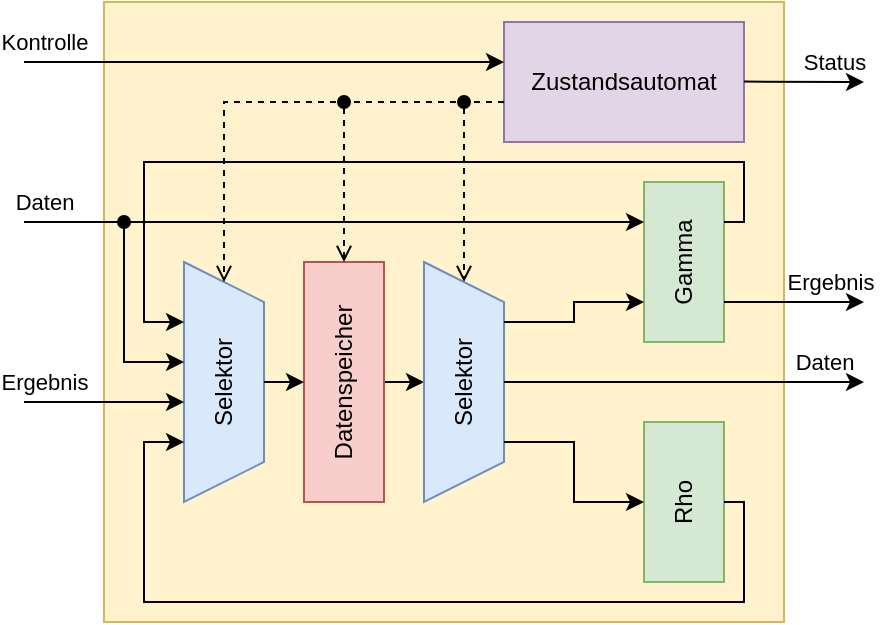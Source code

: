 <mxfile version="21.6.2" type="device">
  <diagram name="Page-1" id="16e2658f-23c8-b752-8be9-c03fbebb8bbe">
    <mxGraphModel dx="1161" dy="638" grid="1" gridSize="10" guides="1" tooltips="1" connect="1" arrows="1" fold="1" page="1" pageScale="1" pageWidth="1100" pageHeight="850" background="none" math="0" shadow="0">
      <root>
        <mxCell id="0" />
        <mxCell id="1" parent="0" />
        <mxCell id="vBubRpKqPmv8FWI-1EZi-72" value="" style="rounded=0;whiteSpace=wrap;html=1;fillColor=#fff2cc;strokeColor=#d6b656;" parent="1" vertex="1">
          <mxGeometry x="250" y="120" width="340" height="310" as="geometry" />
        </mxCell>
        <mxCell id="vBubRpKqPmv8FWI-1EZi-27" value="" style="endArrow=classic;html=1;rounded=0;" parent="1" source="vBubRpKqPmv8FWI-1EZi-22" target="vBubRpKqPmv8FWI-1EZi-24" edge="1">
          <mxGeometry width="50" height="50" relative="1" as="geometry">
            <mxPoint x="230" y="350" as="sourcePoint" />
            <mxPoint x="280" y="300" as="targetPoint" />
          </mxGeometry>
        </mxCell>
        <mxCell id="vBubRpKqPmv8FWI-1EZi-29" value="" style="endArrow=open;html=1;rounded=0;dashed=1;endFill=0;startArrow=oval;startFill=1;" parent="1" target="vBubRpKqPmv8FWI-1EZi-24" edge="1">
          <mxGeometry width="50" height="50" relative="1" as="geometry">
            <mxPoint x="430" y="170" as="sourcePoint" />
            <mxPoint x="290" y="190" as="targetPoint" />
            <Array as="points">
              <mxPoint x="430" y="220" />
            </Array>
          </mxGeometry>
        </mxCell>
        <mxCell id="vBubRpKqPmv8FWI-1EZi-37" value="" style="group" parent="1" vertex="1" connectable="0">
          <mxGeometry x="350" y="250" width="40" height="120" as="geometry" />
        </mxCell>
        <mxCell id="vBubRpKqPmv8FWI-1EZi-22" value="" style="rounded=0;whiteSpace=wrap;html=1;fillColor=#f8cecc;strokeColor=#b85450;" parent="vBubRpKqPmv8FWI-1EZi-37" vertex="1">
          <mxGeometry width="40" height="120" as="geometry" />
        </mxCell>
        <mxCell id="vBubRpKqPmv8FWI-1EZi-23" value="&lt;div&gt;Datenspeicher&lt;/div&gt;" style="text;html=1;strokeColor=none;fillColor=none;align=center;verticalAlign=middle;whiteSpace=wrap;rounded=0;rotation=-90;" parent="vBubRpKqPmv8FWI-1EZi-37" vertex="1">
          <mxGeometry x="-10" y="45" width="60" height="30" as="geometry" />
        </mxCell>
        <mxCell id="vBubRpKqPmv8FWI-1EZi-38" value="" style="group" parent="1" vertex="1" connectable="0">
          <mxGeometry x="410" y="250" width="40" height="120" as="geometry" />
        </mxCell>
        <mxCell id="vBubRpKqPmv8FWI-1EZi-24" value="" style="shape=trapezoid;perimeter=trapezoidPerimeter;whiteSpace=wrap;html=1;fixedSize=1;rotation=90;fillColor=#dae8fc;strokeColor=#6c8ebf;" parent="vBubRpKqPmv8FWI-1EZi-38" vertex="1">
          <mxGeometry x="-40" y="40" width="120" height="40" as="geometry" />
        </mxCell>
        <mxCell id="vBubRpKqPmv8FWI-1EZi-28" value="&lt;div&gt;Selektor&lt;/div&gt;" style="text;html=1;strokeColor=none;fillColor=none;align=center;verticalAlign=middle;whiteSpace=wrap;rounded=0;rotation=-90;" parent="vBubRpKqPmv8FWI-1EZi-38" vertex="1">
          <mxGeometry x="-10" y="45" width="60" height="30" as="geometry" />
        </mxCell>
        <mxCell id="vBubRpKqPmv8FWI-1EZi-39" value="" style="group;fillColor=#e1d5e7;strokeColor=#9673a6;" parent="1" vertex="1" connectable="0">
          <mxGeometry x="450" y="130" width="120" height="60" as="geometry" />
        </mxCell>
        <mxCell id="vBubRpKqPmv8FWI-1EZi-25" value="" style="rounded=0;whiteSpace=wrap;html=1;fillColor=#e1d5e7;strokeColor=#9673a6;" parent="vBubRpKqPmv8FWI-1EZi-39" vertex="1">
          <mxGeometry width="120" height="60" as="geometry" />
        </mxCell>
        <mxCell id="vBubRpKqPmv8FWI-1EZi-26" value="Zustandsautomat" style="text;html=1;strokeColor=none;fillColor=none;align=center;verticalAlign=middle;whiteSpace=wrap;rounded=0;" parent="vBubRpKqPmv8FWI-1EZi-39" vertex="1">
          <mxGeometry x="30" y="15" width="60" height="30" as="geometry" />
        </mxCell>
        <mxCell id="vBubRpKqPmv8FWI-1EZi-40" value="" style="group" parent="1" vertex="1" connectable="0">
          <mxGeometry x="290" y="250" width="40" height="120" as="geometry" />
        </mxCell>
        <mxCell id="vBubRpKqPmv8FWI-1EZi-41" value="" style="shape=trapezoid;perimeter=trapezoidPerimeter;whiteSpace=wrap;html=1;fixedSize=1;rotation=90;fillColor=#dae8fc;strokeColor=#6c8ebf;" parent="vBubRpKqPmv8FWI-1EZi-40" vertex="1">
          <mxGeometry x="-40" y="40" width="120" height="40" as="geometry" />
        </mxCell>
        <mxCell id="vBubRpKqPmv8FWI-1EZi-42" value="&lt;div&gt;Selektor&lt;/div&gt;" style="text;html=1;strokeColor=none;fillColor=none;align=center;verticalAlign=middle;whiteSpace=wrap;rounded=0;rotation=-90;" parent="vBubRpKqPmv8FWI-1EZi-40" vertex="1">
          <mxGeometry x="-10" y="45" width="60" height="30" as="geometry" />
        </mxCell>
        <mxCell id="vBubRpKqPmv8FWI-1EZi-43" style="edgeStyle=orthogonalEdgeStyle;rounded=0;orthogonalLoop=1;jettySize=auto;html=1;exitX=0.5;exitY=0;exitDx=0;exitDy=0;entryX=0;entryY=0.5;entryDx=0;entryDy=0;" parent="1" source="vBubRpKqPmv8FWI-1EZi-41" target="vBubRpKqPmv8FWI-1EZi-22" edge="1">
          <mxGeometry relative="1" as="geometry" />
        </mxCell>
        <mxCell id="vBubRpKqPmv8FWI-1EZi-46" value="" style="group" parent="1" vertex="1" connectable="0">
          <mxGeometry x="520" y="210" width="40" height="80" as="geometry" />
        </mxCell>
        <mxCell id="vBubRpKqPmv8FWI-1EZi-44" value="" style="rounded=0;whiteSpace=wrap;html=1;fillColor=#d5e8d4;strokeColor=#82b366;" parent="vBubRpKqPmv8FWI-1EZi-46" vertex="1">
          <mxGeometry width="40" height="80" as="geometry" />
        </mxCell>
        <mxCell id="vBubRpKqPmv8FWI-1EZi-45" value="&lt;div&gt;Gamma&lt;/div&gt;" style="text;html=1;strokeColor=none;fillColor=none;align=center;verticalAlign=middle;whiteSpace=wrap;rounded=0;rotation=-90;" parent="vBubRpKqPmv8FWI-1EZi-46" vertex="1">
          <mxGeometry x="-10" y="25" width="60" height="30" as="geometry" />
        </mxCell>
        <mxCell id="vBubRpKqPmv8FWI-1EZi-47" value="" style="group" parent="1" vertex="1" connectable="0">
          <mxGeometry x="520" y="330" width="40" height="80" as="geometry" />
        </mxCell>
        <mxCell id="vBubRpKqPmv8FWI-1EZi-48" value="" style="rounded=0;whiteSpace=wrap;html=1;fillColor=#d5e8d4;strokeColor=#82b366;" parent="vBubRpKqPmv8FWI-1EZi-47" vertex="1">
          <mxGeometry width="40" height="80" as="geometry" />
        </mxCell>
        <mxCell id="vBubRpKqPmv8FWI-1EZi-49" value="&lt;div&gt;Rho&lt;/div&gt;" style="text;html=1;strokeColor=none;fillColor=none;align=center;verticalAlign=middle;whiteSpace=wrap;rounded=0;rotation=-90;" parent="vBubRpKqPmv8FWI-1EZi-47" vertex="1">
          <mxGeometry x="-10" y="25" width="60" height="30" as="geometry" />
        </mxCell>
        <mxCell id="vBubRpKqPmv8FWI-1EZi-50" style="edgeStyle=orthogonalEdgeStyle;rounded=0;orthogonalLoop=1;jettySize=auto;html=1;exitX=0.25;exitY=0;exitDx=0;exitDy=0;entryX=0;entryY=0.75;entryDx=0;entryDy=0;" parent="1" source="vBubRpKqPmv8FWI-1EZi-24" target="vBubRpKqPmv8FWI-1EZi-44" edge="1">
          <mxGeometry relative="1" as="geometry" />
        </mxCell>
        <mxCell id="vBubRpKqPmv8FWI-1EZi-51" style="edgeStyle=orthogonalEdgeStyle;rounded=0;orthogonalLoop=1;jettySize=auto;html=1;exitX=0.75;exitY=0;exitDx=0;exitDy=0;entryX=0;entryY=0.5;entryDx=0;entryDy=0;" parent="1" source="vBubRpKqPmv8FWI-1EZi-24" target="vBubRpKqPmv8FWI-1EZi-48" edge="1">
          <mxGeometry relative="1" as="geometry" />
        </mxCell>
        <mxCell id="vBubRpKqPmv8FWI-1EZi-55" style="edgeStyle=orthogonalEdgeStyle;rounded=0;orthogonalLoop=1;jettySize=auto;html=1;exitX=1;exitY=0.5;exitDx=0;exitDy=0;entryX=0.75;entryY=1;entryDx=0;entryDy=0;" parent="1" source="vBubRpKqPmv8FWI-1EZi-48" target="vBubRpKqPmv8FWI-1EZi-41" edge="1">
          <mxGeometry relative="1" as="geometry">
            <mxPoint x="260" y="450" as="targetPoint" />
            <Array as="points">
              <mxPoint x="570" y="370" />
              <mxPoint x="570" y="420" />
              <mxPoint x="270" y="420" />
              <mxPoint x="270" y="340" />
            </Array>
          </mxGeometry>
        </mxCell>
        <mxCell id="vBubRpKqPmv8FWI-1EZi-56" style="edgeStyle=orthogonalEdgeStyle;rounded=0;orthogonalLoop=1;jettySize=auto;html=1;exitX=1;exitY=0.25;exitDx=0;exitDy=0;entryX=0.25;entryY=1;entryDx=0;entryDy=0;" parent="1" source="vBubRpKqPmv8FWI-1EZi-44" target="vBubRpKqPmv8FWI-1EZi-41" edge="1">
          <mxGeometry relative="1" as="geometry">
            <Array as="points">
              <mxPoint x="570" y="230" />
              <mxPoint x="570" y="200" />
              <mxPoint x="270" y="200" />
              <mxPoint x="270" y="280" />
            </Array>
          </mxGeometry>
        </mxCell>
        <mxCell id="vBubRpKqPmv8FWI-1EZi-64" value="" style="endArrow=open;html=1;rounded=0;dashed=1;entryX=0.5;entryY=0;entryDx=0;entryDy=0;endFill=0;startArrow=oval;startFill=1;" parent="1" target="vBubRpKqPmv8FWI-1EZi-22" edge="1">
          <mxGeometry width="50" height="50" relative="1" as="geometry">
            <mxPoint x="370" y="170" as="sourcePoint" />
            <mxPoint x="540" y="120" as="targetPoint" />
          </mxGeometry>
        </mxCell>
        <mxCell id="vBubRpKqPmv8FWI-1EZi-68" value="" style="endArrow=classic;html=1;rounded=0;entryX=0;entryY=0.25;entryDx=0;entryDy=0;startArrow=none;startFill=0;" parent="1" target="vBubRpKqPmv8FWI-1EZi-44" edge="1">
          <mxGeometry width="50" height="50" relative="1" as="geometry">
            <mxPoint x="210" y="230" as="sourcePoint" />
            <mxPoint x="220" y="250" as="targetPoint" />
            <Array as="points">
              <mxPoint x="260" y="230" />
            </Array>
          </mxGeometry>
        </mxCell>
        <mxCell id="vBubRpKqPmv8FWI-1EZi-75" value="Daten" style="edgeLabel;html=1;align=center;verticalAlign=middle;resizable=0;points=[];labelBackgroundColor=none;" parent="vBubRpKqPmv8FWI-1EZi-68" vertex="1" connectable="0">
          <mxGeometry x="-0.967" y="-1" relative="1" as="geometry">
            <mxPoint x="5" y="-11" as="offset" />
          </mxGeometry>
        </mxCell>
        <mxCell id="vBubRpKqPmv8FWI-1EZi-69" value="" style="endArrow=classic;html=1;rounded=0;" parent="1" edge="1">
          <mxGeometry width="50" height="50" relative="1" as="geometry">
            <mxPoint x="210" y="320" as="sourcePoint" />
            <mxPoint x="290" y="320" as="targetPoint" />
          </mxGeometry>
        </mxCell>
        <mxCell id="vBubRpKqPmv8FWI-1EZi-74" value="Ergebnis" style="edgeLabel;html=1;align=center;verticalAlign=middle;resizable=0;points=[];labelBackgroundColor=none;" parent="vBubRpKqPmv8FWI-1EZi-69" vertex="1" connectable="0">
          <mxGeometry x="-0.68" y="-1" relative="1" as="geometry">
            <mxPoint x="-3" y="-11" as="offset" />
          </mxGeometry>
        </mxCell>
        <mxCell id="vBubRpKqPmv8FWI-1EZi-70" value="" style="endArrow=classic;html=1;rounded=0;endFill=1;" parent="1" edge="1">
          <mxGeometry width="50" height="50" relative="1" as="geometry">
            <mxPoint x="210" y="150" as="sourcePoint" />
            <mxPoint x="450" y="150" as="targetPoint" />
          </mxGeometry>
        </mxCell>
        <mxCell id="vBubRpKqPmv8FWI-1EZi-73" value="Kontrolle" style="edgeLabel;html=1;align=center;verticalAlign=middle;resizable=0;points=[];labelBackgroundColor=none;" parent="vBubRpKqPmv8FWI-1EZi-70" vertex="1" connectable="0">
          <mxGeometry x="-0.938" relative="1" as="geometry">
            <mxPoint x="2" y="-10" as="offset" />
          </mxGeometry>
        </mxCell>
        <mxCell id="vBubRpKqPmv8FWI-1EZi-76" value="" style="endArrow=classic;html=1;rounded=0;" parent="1" edge="1">
          <mxGeometry width="50" height="50" relative="1" as="geometry">
            <mxPoint x="450" y="310" as="sourcePoint" />
            <mxPoint x="630" y="310" as="targetPoint" />
          </mxGeometry>
        </mxCell>
        <mxCell id="vBubRpKqPmv8FWI-1EZi-78" value="Daten" style="edgeLabel;html=1;align=center;verticalAlign=middle;resizable=0;points=[];labelBackgroundColor=none;" parent="vBubRpKqPmv8FWI-1EZi-76" vertex="1" connectable="0">
          <mxGeometry x="0.808" y="1" relative="1" as="geometry">
            <mxPoint x="-3" y="-9" as="offset" />
          </mxGeometry>
        </mxCell>
        <mxCell id="vBubRpKqPmv8FWI-1EZi-77" value="" style="endArrow=classic;html=1;rounded=0;exitX=1;exitY=0.75;exitDx=0;exitDy=0;" parent="1" source="vBubRpKqPmv8FWI-1EZi-44" edge="1">
          <mxGeometry width="50" height="50" relative="1" as="geometry">
            <mxPoint x="650" y="260" as="sourcePoint" />
            <mxPoint x="630" y="270" as="targetPoint" />
          </mxGeometry>
        </mxCell>
        <mxCell id="vBubRpKqPmv8FWI-1EZi-79" value="Ergebnis" style="edgeLabel;html=1;align=center;verticalAlign=middle;resizable=0;points=[];labelBackgroundColor=none;" parent="vBubRpKqPmv8FWI-1EZi-77" vertex="1" connectable="0">
          <mxGeometry x="0.61" y="-1" relative="1" as="geometry">
            <mxPoint x="-4" y="-11" as="offset" />
          </mxGeometry>
        </mxCell>
        <mxCell id="vBubRpKqPmv8FWI-1EZi-80" value="" style="endArrow=classic;html=1;rounded=0;startArrow=oval;startFill=1;" parent="1" edge="1">
          <mxGeometry width="50" height="50" relative="1" as="geometry">
            <mxPoint x="260" y="230" as="sourcePoint" />
            <mxPoint x="290" y="300" as="targetPoint" />
            <Array as="points">
              <mxPoint x="260" y="300" />
            </Array>
          </mxGeometry>
        </mxCell>
        <mxCell id="vBubRpKqPmv8FWI-1EZi-61" value="" style="endArrow=open;html=1;rounded=0;dashed=1;entryX=0;entryY=0.5;entryDx=0;entryDy=0;endFill=0;" parent="1" edge="1">
          <mxGeometry width="50" height="50" relative="1" as="geometry">
            <mxPoint x="450" y="170" as="sourcePoint" />
            <mxPoint x="310" y="260" as="targetPoint" />
            <Array as="points">
              <mxPoint x="310" y="170" />
            </Array>
          </mxGeometry>
        </mxCell>
        <mxCell id="v4HbRzlEs8X0XFVdXd1I-1" value="" style="endArrow=classic;html=1;rounded=0;exitX=1;exitY=0.75;exitDx=0;exitDy=0;" edge="1" parent="1">
          <mxGeometry width="50" height="50" relative="1" as="geometry">
            <mxPoint x="570" y="159.8" as="sourcePoint" />
            <mxPoint x="630" y="160" as="targetPoint" />
          </mxGeometry>
        </mxCell>
        <mxCell id="v4HbRzlEs8X0XFVdXd1I-2" value="Status" style="edgeLabel;html=1;align=center;verticalAlign=middle;resizable=0;points=[];labelBackgroundColor=none;" vertex="1" connectable="0" parent="v4HbRzlEs8X0XFVdXd1I-1">
          <mxGeometry x="0.61" y="-1" relative="1" as="geometry">
            <mxPoint x="-4" y="-11" as="offset" />
          </mxGeometry>
        </mxCell>
      </root>
    </mxGraphModel>
  </diagram>
</mxfile>
